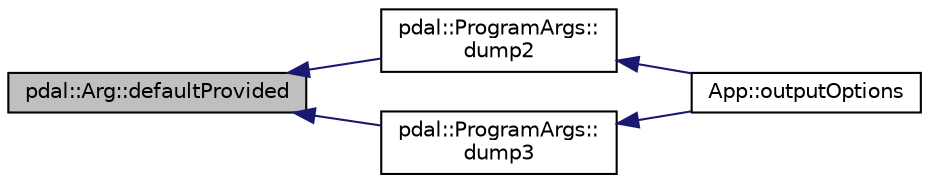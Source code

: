 digraph "pdal::Arg::defaultProvided"
{
  edge [fontname="Helvetica",fontsize="10",labelfontname="Helvetica",labelfontsize="10"];
  node [fontname="Helvetica",fontsize="10",shape=record];
  rankdir="LR";
  Node1 [label="pdal::Arg::defaultProvided",height=0.2,width=0.4,color="black", fillcolor="grey75", style="filled", fontcolor="black"];
  Node1 -> Node2 [dir="back",color="midnightblue",fontsize="10",style="solid",fontname="Helvetica"];
  Node2 [label="pdal::ProgramArgs::\ldump2",height=0.2,width=0.4,color="black", fillcolor="white", style="filled",URL="$classpdal_1_1ProgramArgs.html#ae2a1be6e688b4bcf822c20c2b6d836ea"];
  Node2 -> Node3 [dir="back",color="midnightblue",fontsize="10",style="solid",fontname="Helvetica"];
  Node3 [label="App::outputOptions",height=0.2,width=0.4,color="black", fillcolor="white", style="filled",URL="$classApp.html#adf89e292877822f233d3b95598d2b1cb"];
  Node1 -> Node4 [dir="back",color="midnightblue",fontsize="10",style="solid",fontname="Helvetica"];
  Node4 [label="pdal::ProgramArgs::\ldump3",height=0.2,width=0.4,color="black", fillcolor="white", style="filled",URL="$classpdal_1_1ProgramArgs.html#ab1df9436868323d1f34bb8128684bb37"];
  Node4 -> Node3 [dir="back",color="midnightblue",fontsize="10",style="solid",fontname="Helvetica"];
}
